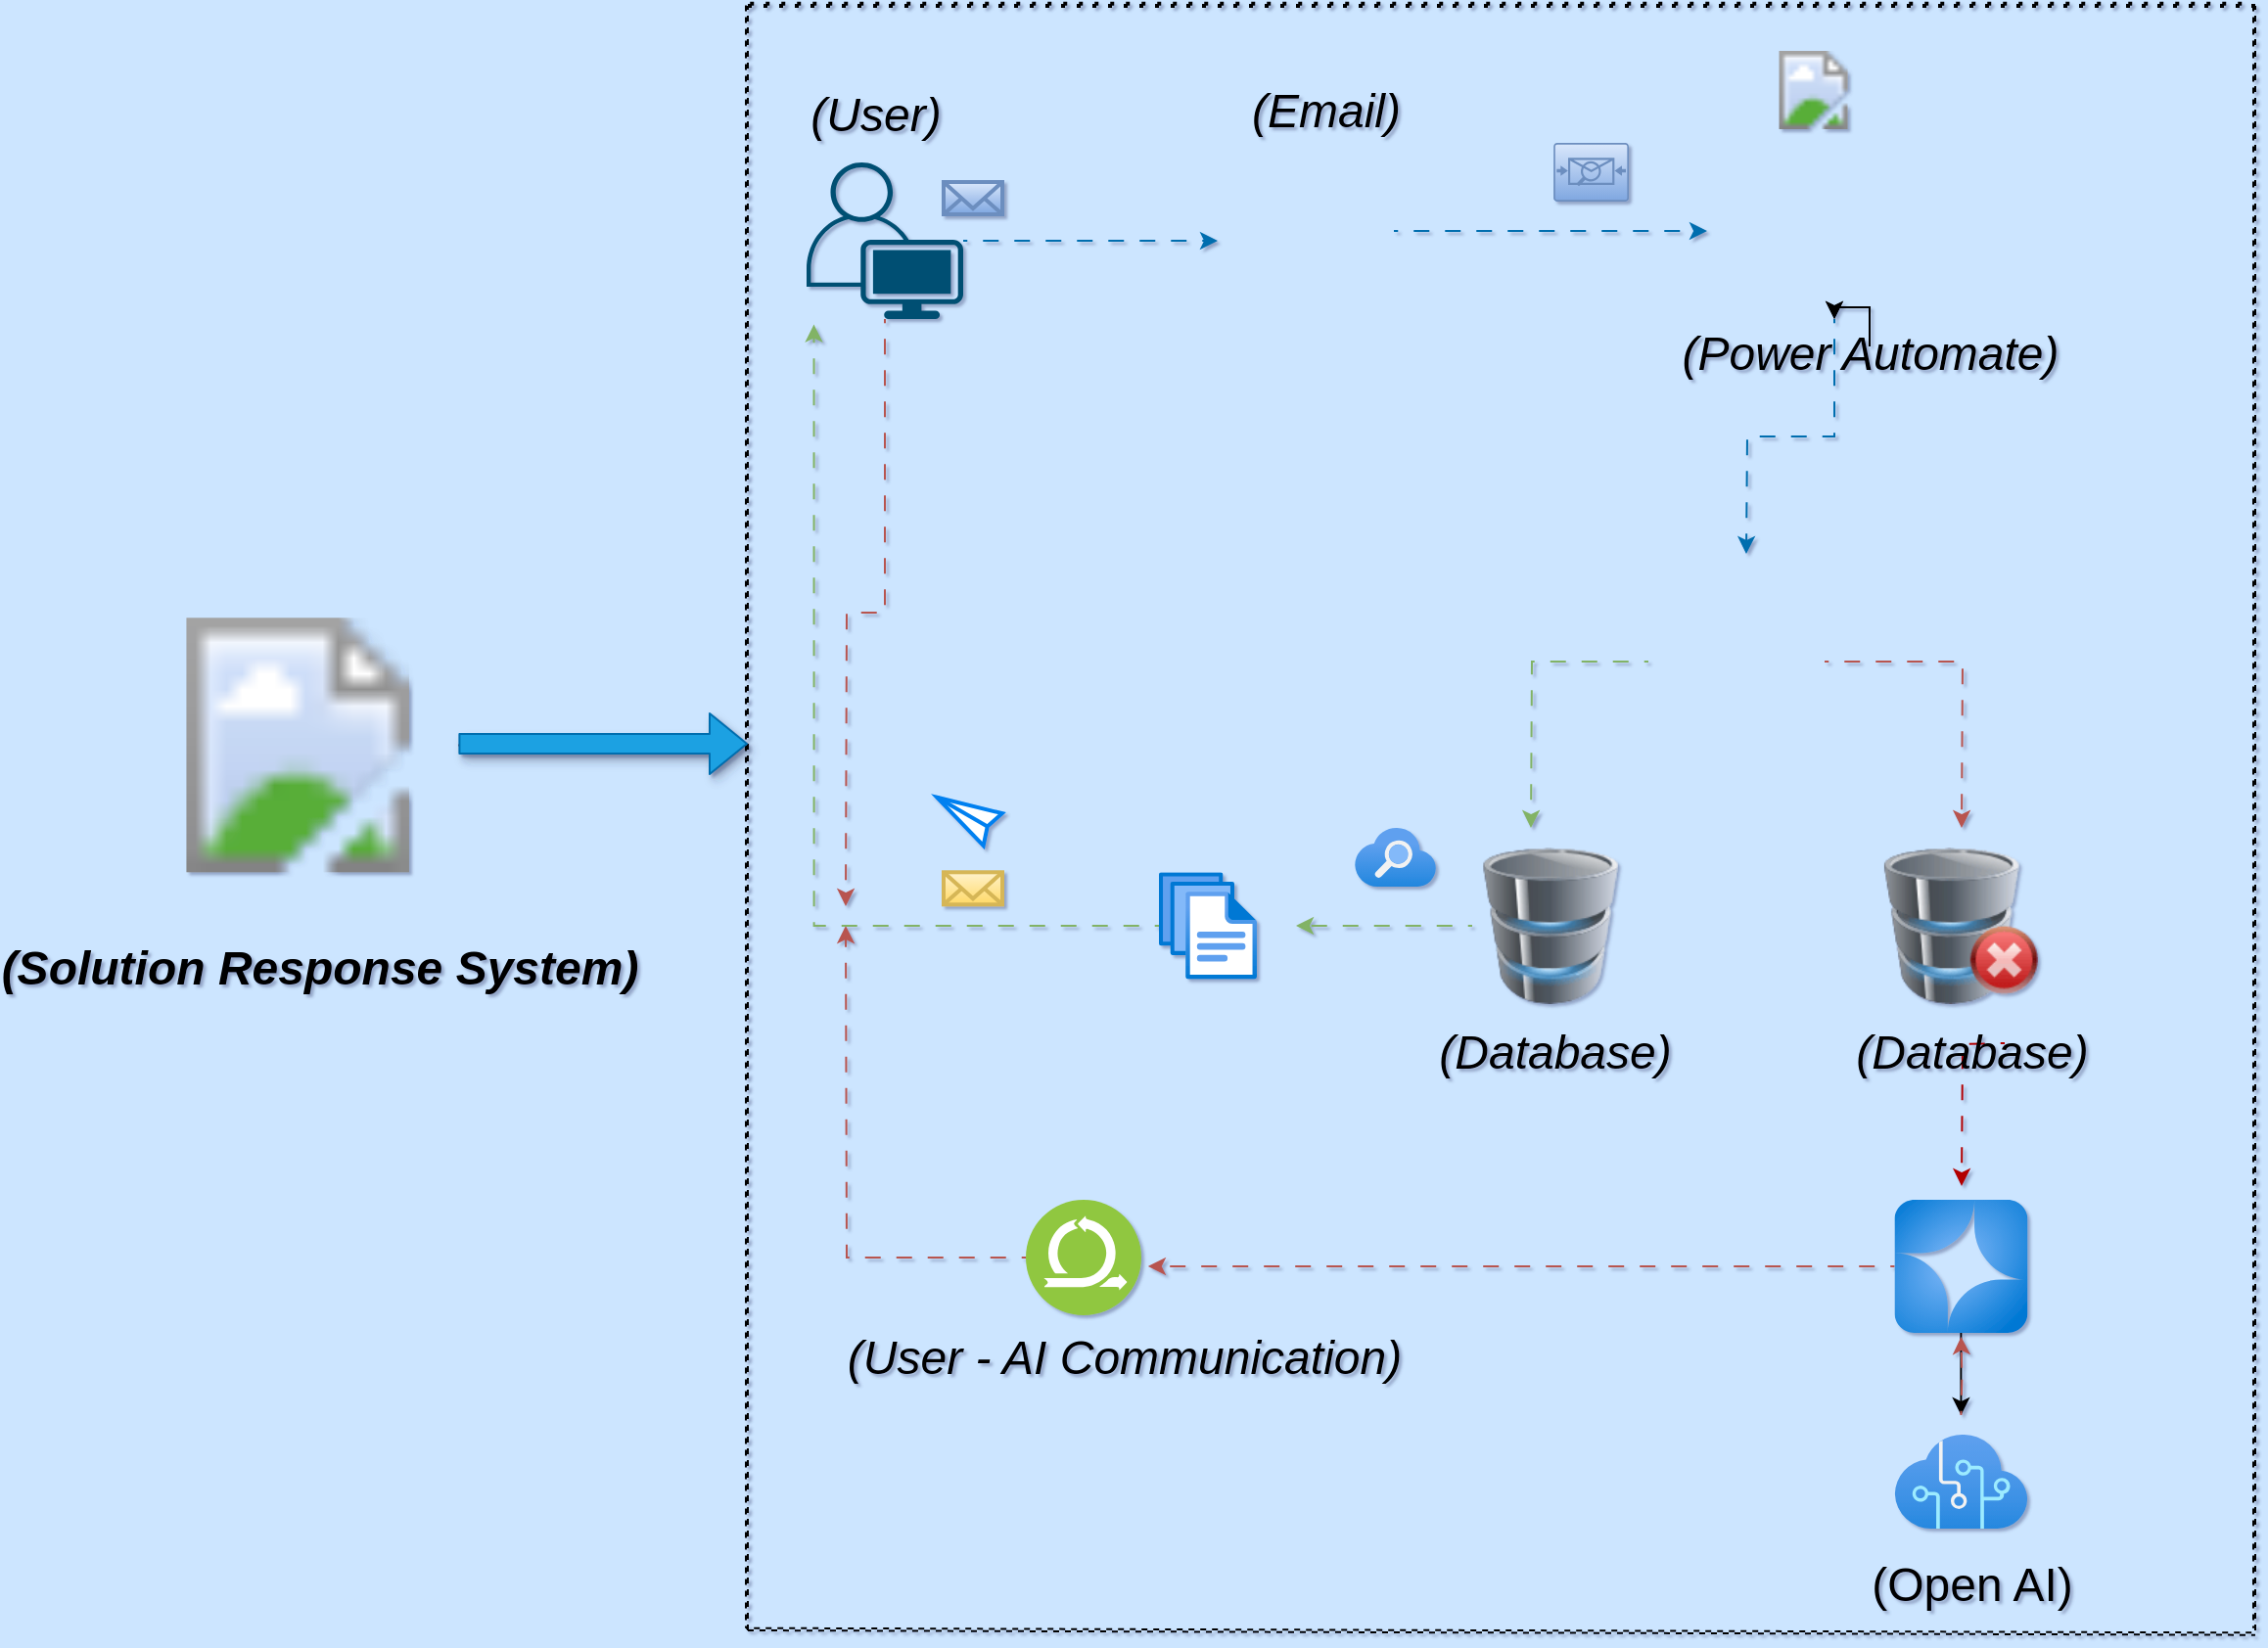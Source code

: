 <mxfile version="26.1.0">
  <diagram name="Page-1" id="L2PVltFi-RPV7Z0sjvkx">
    <mxGraphModel dx="2528" dy="919" grid="0" gridSize="10" guides="1" tooltips="1" connect="1" arrows="1" fold="1" page="1" pageScale="1" pageWidth="850" pageHeight="1100" background="#CCE5FF" math="0" shadow="1">
      <root>
        <mxCell id="0" />
        <mxCell id="1" parent="0" />
        <mxCell id="AZV9hn9qBUokX4URhQvR-91" style="edgeStyle=orthogonalEdgeStyle;rounded=0;orthogonalLoop=1;jettySize=auto;html=1;fillColor=#a20025;strokeColor=#6F0000;flowAnimation=1;" edge="1" parent="1" source="AZV9hn9qBUokX4URhQvR-2">
          <mxGeometry relative="1" as="geometry">
            <mxPoint x="-62.714" y="407.65" as="targetPoint" />
          </mxGeometry>
        </mxCell>
        <mxCell id="AZV9hn9qBUokX4URhQvR-2" value="" style="image;aspect=fixed;html=1;points=[];align=center;fontSize=12;image=img/lib/azure2/power_platform/PowerAutomate.svg;" vertex="1" parent="1">
          <mxGeometry x="-362" y="342.65" width="164.19" height="130" as="geometry" />
        </mxCell>
        <mxCell id="AZV9hn9qBUokX4URhQvR-40" style="edgeStyle=orthogonalEdgeStyle;rounded=0;orthogonalLoop=1;jettySize=auto;html=1;fillColor=#1ba1e2;strokeColor=#006EAF;flowAnimation=1;" edge="1" parent="1" source="AZV9hn9qBUokX4URhQvR-15">
          <mxGeometry relative="1" as="geometry">
            <mxPoint x="190" y="150" as="targetPoint" />
          </mxGeometry>
        </mxCell>
        <mxCell id="AZV9hn9qBUokX4URhQvR-68" style="edgeStyle=orthogonalEdgeStyle;rounded=0;orthogonalLoop=1;jettySize=auto;html=1;fillColor=#f8cecc;gradientColor=#ea6b66;strokeColor=#b85450;flowAnimation=1;" edge="1" parent="1" source="AZV9hn9qBUokX4URhQvR-15">
          <mxGeometry relative="1" as="geometry">
            <mxPoint x="-4.547e-13" y="490.0" as="targetPoint" />
          </mxGeometry>
        </mxCell>
        <mxCell id="AZV9hn9qBUokX4URhQvR-15" value="" style="points=[[0.35,0,0],[0.98,0.51,0],[1,0.71,0],[0.67,1,0],[0,0.795,0],[0,0.65,0]];verticalLabelPosition=bottom;sketch=0;html=1;verticalAlign=top;aspect=fixed;align=center;pointerEvents=1;shape=mxgraph.cisco19.user;fillColor=#005073;strokeColor=none;" vertex="1" parent="1">
          <mxGeometry x="-20" y="110" width="80" height="80" as="geometry" />
        </mxCell>
        <mxCell id="AZV9hn9qBUokX4URhQvR-35" style="edgeStyle=orthogonalEdgeStyle;rounded=0;orthogonalLoop=1;jettySize=auto;html=1;fillColor=#1ba1e2;strokeColor=#006EAF;flowAnimation=1;" edge="1" parent="1" source="AZV9hn9qBUokX4URhQvR-18">
          <mxGeometry relative="1" as="geometry">
            <mxPoint x="440" y="145" as="targetPoint" />
          </mxGeometry>
        </mxCell>
        <mxCell id="AZV9hn9qBUokX4URhQvR-18" value="" style="shape=image;html=1;verticalAlign=top;verticalLabelPosition=bottom;labelBackgroundColor=#ffffff;imageAspect=0;aspect=fixed;image=https://cdn2.iconfinder.com/data/icons/capsocial-square-flat-3/500/Outlook-128.png" vertex="1" parent="1">
          <mxGeometry x="210" y="110" width="70" height="70" as="geometry" />
        </mxCell>
        <mxCell id="AZV9hn9qBUokX4URhQvR-47" style="edgeStyle=orthogonalEdgeStyle;rounded=0;orthogonalLoop=1;jettySize=auto;html=1;fillColor=#1ba1e2;strokeColor=#006EAF;flowAnimation=1;" edge="1" parent="1" source="AZV9hn9qBUokX4URhQvR-34">
          <mxGeometry relative="1" as="geometry">
            <mxPoint x="460" y="310" as="targetPoint" />
          </mxGeometry>
        </mxCell>
        <mxCell id="AZV9hn9qBUokX4URhQvR-34" value="" style="shape=image;verticalLabelPosition=bottom;labelBackgroundColor=default;verticalAlign=top;aspect=fixed;imageAspect=0;image=https://cdn4.iconfinder.com/data/icons/emergency-service-6/496/Emergency-call-smartphone-operator-responder-512.png;" vertex="1" parent="1">
          <mxGeometry x="460" y="100" width="90" height="90" as="geometry" />
        </mxCell>
        <mxCell id="AZV9hn9qBUokX4URhQvR-36" value="" style="image;aspect=fixed;html=1;points=[];align=center;fontSize=12;image=img/lib/azure2/power_platform/PowerAutomate.svg;" vertex="1" parent="1">
          <mxGeometry x="469" y="53" width="50.52" height="40" as="geometry" />
        </mxCell>
        <mxCell id="AZV9hn9qBUokX4URhQvR-44" style="edgeStyle=orthogonalEdgeStyle;rounded=0;orthogonalLoop=1;jettySize=auto;html=1;fillColor=#f8cecc;strokeColor=#b85450;gradientColor=#ea6b66;flowAnimation=1;" edge="1" parent="1" source="AZV9hn9qBUokX4URhQvR-37">
          <mxGeometry relative="1" as="geometry">
            <mxPoint x="570" y="450" as="targetPoint" />
          </mxGeometry>
        </mxCell>
        <mxCell id="AZV9hn9qBUokX4URhQvR-45" style="edgeStyle=orthogonalEdgeStyle;rounded=0;orthogonalLoop=1;jettySize=auto;html=1;fillColor=#d5e8d4;strokeColor=#82b366;gradientColor=#97d077;flowAnimation=1;" edge="1" parent="1" source="AZV9hn9qBUokX4URhQvR-37">
          <mxGeometry relative="1" as="geometry">
            <mxPoint x="350" y="450" as="targetPoint" />
          </mxGeometry>
        </mxCell>
        <mxCell id="AZV9hn9qBUokX4URhQvR-37" value="" style="shape=image;html=1;verticalAlign=top;verticalLabelPosition=bottom;labelBackgroundColor=#ffffff;imageAspect=0;aspect=fixed;image=https://cdn1.iconfinder.com/data/icons/unicons-line-vol-3/24/file-search-alt-128.png" vertex="1" parent="1">
          <mxGeometry x="410" y="320" width="90" height="90" as="geometry" />
        </mxCell>
        <mxCell id="AZV9hn9qBUokX4URhQvR-56" style="edgeStyle=orthogonalEdgeStyle;rounded=0;orthogonalLoop=1;jettySize=auto;html=1;fillColor=#e51400;strokeColor=#B20000;flowAnimation=1;" edge="1" parent="1">
          <mxGeometry relative="1" as="geometry">
            <mxPoint x="570" y="633" as="targetPoint" />
            <mxPoint x="592" y="560.0" as="sourcePoint" />
          </mxGeometry>
        </mxCell>
        <mxCell id="AZV9hn9qBUokX4URhQvR-39" value="" style="image;html=1;image=img/lib/clip_art/computers/Database_Remove_128x128.png" vertex="1" parent="1">
          <mxGeometry x="529.74" y="460" width="80" height="80" as="geometry" />
        </mxCell>
        <mxCell id="AZV9hn9qBUokX4URhQvR-51" style="edgeStyle=orthogonalEdgeStyle;rounded=0;orthogonalLoop=1;jettySize=auto;html=1;fillColor=#d5e8d4;strokeColor=#82b366;gradientColor=#97d077;flowAnimation=1;" edge="1" parent="1" source="AZV9hn9qBUokX4URhQvR-41">
          <mxGeometry relative="1" as="geometry">
            <mxPoint x="230" y="500" as="targetPoint" />
          </mxGeometry>
        </mxCell>
        <mxCell id="AZV9hn9qBUokX4URhQvR-41" value="" style="image;html=1;image=img/lib/clip_art/computers/Database_128x128.png" vertex="1" parent="1">
          <mxGeometry x="320" y="460" width="80" height="80" as="geometry" />
        </mxCell>
        <mxCell id="AZV9hn9qBUokX4URhQvR-42" value="" style="shape=image;html=1;verticalAlign=top;verticalLabelPosition=bottom;labelBackgroundColor=#ffffff;imageAspect=0;aspect=fixed;image=https://cdn3.iconfinder.com/data/icons/miscellaneous-80/60/check-128.png" vertex="1" parent="1">
          <mxGeometry x="380" y="500" width="30" height="30" as="geometry" />
        </mxCell>
        <mxCell id="AZV9hn9qBUokX4URhQvR-48" value="" style="sketch=0;points=[[0.015,0.015,0],[0.985,0.015,0],[0.985,0.985,0],[0.015,0.985,0],[0.25,0,0],[0.5,0,0],[0.75,0,0],[1,0.25,0],[1,0.5,0],[1,0.75,0],[0.75,1,0],[0.5,1,0],[0.25,1,0],[0,0.75,0],[0,0.5,0],[0,0.25,0]];verticalLabelPosition=bottom;html=1;verticalAlign=top;aspect=fixed;align=center;pointerEvents=1;shape=mxgraph.cisco19.rect;prIcon=email_security;fillColor=#dae8fc;strokeColor=#6c8ebf;gradientColor=#7ea6e0;" vertex="1" parent="1">
          <mxGeometry x="361.6" y="100" width="38.4" height="30" as="geometry" />
        </mxCell>
        <mxCell id="AZV9hn9qBUokX4URhQvR-49" value="" style="html=1;verticalLabelPosition=bottom;align=center;labelBackgroundColor=#ffffff;verticalAlign=top;strokeWidth=2;strokeColor=#6c8ebf;shadow=0;dashed=0;shape=mxgraph.ios7.icons.mail;gradientColor=#7ea6e0;fillStyle=solid;fillColor=#dae8fc;" vertex="1" parent="1">
          <mxGeometry x="50" y="120" width="30" height="16.5" as="geometry" />
        </mxCell>
        <mxCell id="AZV9hn9qBUokX4URhQvR-50" value="" style="image;aspect=fixed;html=1;points=[];align=center;fontSize=12;image=img/lib/azure2/general/Files.svg;" vertex="1" parent="1">
          <mxGeometry x="160" y="472.65" width="50" height="54.69" as="geometry" />
        </mxCell>
        <mxCell id="AZV9hn9qBUokX4URhQvR-53" value="" style="html=1;verticalLabelPosition=bottom;align=center;labelBackgroundColor=#ffffff;verticalAlign=top;strokeWidth=2;strokeColor=#0080F0;shadow=0;dashed=0;shape=mxgraph.ios7.icons.pointer;rotation=-105;" vertex="1" parent="1">
          <mxGeometry x="50" y="430" width="30" height="30" as="geometry" />
        </mxCell>
        <mxCell id="AZV9hn9qBUokX4URhQvR-61" value="" style="edgeStyle=orthogonalEdgeStyle;rounded=0;orthogonalLoop=1;jettySize=auto;html=1;" edge="1" parent="1" source="AZV9hn9qBUokX4URhQvR-55">
          <mxGeometry relative="1" as="geometry">
            <mxPoint x="569.74" y="750" as="targetPoint" />
          </mxGeometry>
        </mxCell>
        <mxCell id="AZV9hn9qBUokX4URhQvR-64" style="edgeStyle=orthogonalEdgeStyle;rounded=0;orthogonalLoop=1;jettySize=auto;html=1;fillColor=#f8cecc;gradientColor=#ea6b66;strokeColor=#b85450;flowAnimation=1;" edge="1" parent="1" source="AZV9hn9qBUokX4URhQvR-92">
          <mxGeometry relative="1" as="geometry">
            <mxPoint x="-4.547e-13" y="500.0" as="targetPoint" />
          </mxGeometry>
        </mxCell>
        <mxCell id="AZV9hn9qBUokX4URhQvR-97" style="edgeStyle=orthogonalEdgeStyle;rounded=0;orthogonalLoop=1;jettySize=auto;html=1;fillColor=#f8cecc;gradientColor=#ea6b66;strokeColor=#b85450;flowAnimation=1;" edge="1" parent="1" source="AZV9hn9qBUokX4URhQvR-55">
          <mxGeometry relative="1" as="geometry">
            <mxPoint x="154.429" y="674.0" as="targetPoint" />
          </mxGeometry>
        </mxCell>
        <mxCell id="AZV9hn9qBUokX4URhQvR-55" value="" style="image;aspect=fixed;html=1;points=[];align=center;fontSize=12;image=img/lib/azure2/ai_machine_learning/Azure_OpenAI.svg;" vertex="1" parent="1">
          <mxGeometry x="535.74" y="640" width="68" height="68" as="geometry" />
        </mxCell>
        <mxCell id="AZV9hn9qBUokX4URhQvR-60" style="edgeStyle=orthogonalEdgeStyle;rounded=0;orthogonalLoop=1;jettySize=auto;html=1;fillColor=#f8cecc;gradientColor=#ea6b66;strokeColor=#b85450;flowAnimation=1;" edge="1" parent="1">
          <mxGeometry relative="1" as="geometry">
            <mxPoint x="569.74" y="710" as="targetPoint" />
            <mxPoint x="569.7" y="750" as="sourcePoint" />
          </mxGeometry>
        </mxCell>
        <mxCell id="AZV9hn9qBUokX4URhQvR-59" value="" style="html=1;verticalLabelPosition=bottom;align=center;labelBackgroundColor=#ffffff;verticalAlign=top;strokeWidth=2;strokeColor=#d6b656;shadow=0;dashed=0;shape=mxgraph.ios7.icons.mail;fillColor=#fff2cc;gradientColor=#ffd966;" vertex="1" parent="1">
          <mxGeometry x="50" y="472.65" width="30" height="16.5" as="geometry" />
        </mxCell>
        <mxCell id="AZV9hn9qBUokX4URhQvR-62" value="" style="image;aspect=fixed;html=1;points=[];align=center;fontSize=12;image=img/lib/azure2/ai_machine_learning/Cognitive_Services.svg;" vertex="1" parent="1">
          <mxGeometry x="535.74" y="760" width="68" height="48" as="geometry" />
        </mxCell>
        <mxCell id="AZV9hn9qBUokX4URhQvR-66" style="edgeStyle=orthogonalEdgeStyle;rounded=0;orthogonalLoop=1;jettySize=auto;html=1;entryX=0.047;entryY=1.035;entryDx=0;entryDy=0;entryPerimeter=0;fillColor=#d5e8d4;gradientColor=#97d077;strokeColor=#82b366;flowAnimation=1;" edge="1" parent="1" source="AZV9hn9qBUokX4URhQvR-50" target="AZV9hn9qBUokX4URhQvR-15">
          <mxGeometry relative="1" as="geometry" />
        </mxCell>
        <mxCell id="AZV9hn9qBUokX4URhQvR-67" value="" style="image;aspect=fixed;html=1;points=[];align=center;fontSize=12;image=img/lib/azure2/app_services/Search_Services.svg;" vertex="1" parent="1">
          <mxGeometry x="260" y="450" width="41.53" height="30" as="geometry" />
        </mxCell>
        <mxCell id="AZV9hn9qBUokX4URhQvR-70" value="" style="endArrow=none;dashed=1;html=1;rounded=0;" edge="1" parent="1">
          <mxGeometry width="50" height="50" relative="1" as="geometry">
            <mxPoint x="-50" y="860" as="sourcePoint" />
            <mxPoint x="-50" y="30" as="targetPoint" />
          </mxGeometry>
        </mxCell>
        <mxCell id="AZV9hn9qBUokX4URhQvR-71" value="" style="endArrow=none;dashed=1;html=1;rounded=0;" edge="1" parent="1">
          <mxGeometry width="50" height="50" relative="1" as="geometry">
            <mxPoint x="-50" y="860" as="sourcePoint" />
            <mxPoint x="720" y="862.353" as="targetPoint" />
          </mxGeometry>
        </mxCell>
        <mxCell id="AZV9hn9qBUokX4URhQvR-72" value="" style="endArrow=none;dashed=1;html=1;rounded=0;" edge="1" parent="1">
          <mxGeometry width="50" height="50" relative="1" as="geometry">
            <mxPoint x="720" y="860" as="sourcePoint" />
            <mxPoint x="720" y="30" as="targetPoint" />
          </mxGeometry>
        </mxCell>
        <mxCell id="AZV9hn9qBUokX4URhQvR-73" value="" style="endArrow=none;dashed=1;html=1;dashPattern=1 3;strokeWidth=2;rounded=0;" edge="1" parent="1">
          <mxGeometry width="50" height="50" relative="1" as="geometry">
            <mxPoint x="-50" y="30" as="sourcePoint" />
            <mxPoint x="720" y="30" as="targetPoint" />
          </mxGeometry>
        </mxCell>
        <mxCell id="AZV9hn9qBUokX4URhQvR-76" value="&lt;i style=&quot;font-weight: normal;&quot;&gt;(User)&lt;/i&gt;" style="text;strokeColor=none;fillColor=none;html=1;fontSize=24;fontStyle=1;verticalAlign=middle;align=center;" vertex="1" parent="1">
          <mxGeometry x="-26" y="77" width="81" height="18.5" as="geometry" />
        </mxCell>
        <mxCell id="AZV9hn9qBUokX4URhQvR-78" value="&lt;i style=&quot;font-weight: normal;&quot;&gt;(Email)&lt;/i&gt;" style="text;strokeColor=none;fillColor=none;html=1;fontSize=24;fontStyle=1;verticalAlign=middle;align=center;" vertex="1" parent="1">
          <mxGeometry x="210" y="77" width="69" height="13" as="geometry" />
        </mxCell>
        <mxCell id="AZV9hn9qBUokX4URhQvR-79" value="&lt;i&gt;&lt;font face=&quot;Helvetica&quot;&gt;(Solution Response System)&lt;/font&gt;&lt;/i&gt;" style="text;strokeColor=none;fillColor=none;html=1;fontSize=24;fontStyle=1;verticalAlign=middle;align=center;" vertex="1" parent="1">
          <mxGeometry x="-305" y="511" width="71" height="21" as="geometry" />
        </mxCell>
        <mxCell id="AZV9hn9qBUokX4URhQvR-104" value="" style="edgeStyle=orthogonalEdgeStyle;rounded=0;orthogonalLoop=1;jettySize=auto;html=1;" edge="1" parent="1" source="AZV9hn9qBUokX4URhQvR-80" target="AZV9hn9qBUokX4URhQvR-34">
          <mxGeometry relative="1" as="geometry" />
        </mxCell>
        <mxCell id="AZV9hn9qBUokX4URhQvR-107" value="" style="edgeStyle=orthogonalEdgeStyle;rounded=0;orthogonalLoop=1;jettySize=auto;html=1;" edge="1" parent="1" source="AZV9hn9qBUokX4URhQvR-80" target="AZV9hn9qBUokX4URhQvR-34">
          <mxGeometry relative="1" as="geometry" />
        </mxCell>
        <mxCell id="AZV9hn9qBUokX4URhQvR-80" value="&lt;i style=&quot;font-weight: normal;&quot;&gt;(Power Automate)&lt;/i&gt;" style="text;strokeColor=none;fillColor=none;html=1;fontSize=24;fontStyle=1;verticalAlign=middle;align=center;rotation=0;" vertex="1" parent="1">
          <mxGeometry x="503" y="204" width="40" height="7" as="geometry" />
        </mxCell>
        <mxCell id="AZV9hn9qBUokX4URhQvR-83" value="&lt;i style=&quot;font-weight: normal;&quot;&gt;(Database)&lt;/i&gt;" style="text;strokeColor=none;fillColor=none;html=1;fontSize=24;fontStyle=1;verticalAlign=middle;align=center;" vertex="1" parent="1">
          <mxGeometry x="320" y="552" width="84" height="26" as="geometry" />
        </mxCell>
        <mxCell id="AZV9hn9qBUokX4URhQvR-85" value="&lt;i style=&quot;font-weight: normal;&quot;&gt;(Database)&lt;/i&gt;" style="text;strokeColor=none;fillColor=none;html=1;fontSize=24;fontStyle=1;verticalAlign=middle;align=center;" vertex="1" parent="1">
          <mxGeometry x="533" y="552" width="84" height="26" as="geometry" />
        </mxCell>
        <mxCell id="AZV9hn9qBUokX4URhQvR-89" value="&lt;span style=&quot;font-weight: normal;&quot;&gt;(Open AI)&lt;/span&gt;" style="text;strokeColor=none;fillColor=none;html=1;fontSize=24;fontStyle=1;verticalAlign=middle;align=center;" vertex="1" parent="1">
          <mxGeometry x="548" y="831" width="54" height="11" as="geometry" />
        </mxCell>
        <mxCell id="AZV9hn9qBUokX4URhQvR-95" value="&lt;i style=&quot;font-weight: normal;&quot;&gt;(User - AI Communication)&lt;/i&gt;" style="text;strokeColor=none;fillColor=none;html=1;fontSize=24;fontStyle=1;verticalAlign=middle;align=center;" vertex="1" parent="1">
          <mxGeometry x="92" y="701" width="100" height="40" as="geometry" />
        </mxCell>
        <mxCell id="AZV9hn9qBUokX4URhQvR-92" value="" style="image;aspect=fixed;perimeter=ellipsePerimeter;html=1;align=center;shadow=0;dashed=0;fontColor=#4277BB;labelBackgroundColor=default;fontSize=12;spacingTop=3;image=img/lib/ibm/blockchain/communication.svg;" vertex="1" parent="1">
          <mxGeometry x="92" y="640" width="59" height="59" as="geometry" />
        </mxCell>
        <mxCell id="AZV9hn9qBUokX4URhQvR-121" value="" style="endArrow=none;dashed=1;html=1;rounded=0;flowAnimation=1;" edge="1" parent="1">
          <mxGeometry width="50" height="50" relative="1" as="geometry">
            <mxPoint x="-51" y="858.82" as="sourcePoint" />
            <mxPoint x="-51" y="28.82" as="targetPoint" />
          </mxGeometry>
        </mxCell>
        <mxCell id="AZV9hn9qBUokX4URhQvR-122" value="" style="endArrow=none;dashed=1;html=1;rounded=0;flowAnimation=1;" edge="1" parent="1">
          <mxGeometry width="50" height="50" relative="1" as="geometry">
            <mxPoint x="-51" y="858.82" as="sourcePoint" />
            <mxPoint x="719" y="861.173" as="targetPoint" />
          </mxGeometry>
        </mxCell>
        <mxCell id="AZV9hn9qBUokX4URhQvR-123" value="" style="endArrow=none;dashed=1;html=1;rounded=0;flowAnimation=1;" edge="1" parent="1">
          <mxGeometry width="50" height="50" relative="1" as="geometry">
            <mxPoint x="719" y="858.82" as="sourcePoint" />
            <mxPoint x="719" y="28.82" as="targetPoint" />
          </mxGeometry>
        </mxCell>
        <mxCell id="AZV9hn9qBUokX4URhQvR-124" value="" style="endArrow=none;dashed=1;html=1;dashPattern=1 3;strokeWidth=2;rounded=0;flowAnimation=1;" edge="1" parent="1">
          <mxGeometry width="50" height="50" relative="1" as="geometry">
            <mxPoint x="-51" y="28.82" as="sourcePoint" />
            <mxPoint x="719" y="28.82" as="targetPoint" />
          </mxGeometry>
        </mxCell>
        <mxCell id="AZV9hn9qBUokX4URhQvR-129" value="" style="shape=flexArrow;endArrow=classic;html=1;rounded=1;fillColor=#1ba1e2;strokeColor=#006EAF;shadow=1;flowAnimation=0;" edge="1" parent="1">
          <mxGeometry width="50" height="50" relative="1" as="geometry">
            <mxPoint x="-197.81" y="407.06" as="sourcePoint" />
            <mxPoint x="-50" y="407" as="targetPoint" />
          </mxGeometry>
        </mxCell>
      </root>
    </mxGraphModel>
  </diagram>
</mxfile>
